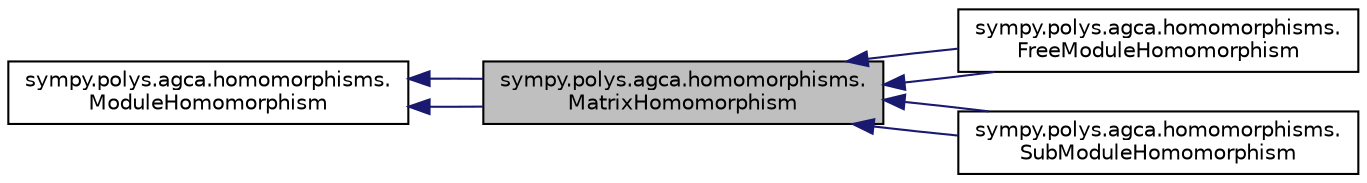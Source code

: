 digraph "sympy.polys.agca.homomorphisms.MatrixHomomorphism"
{
 // LATEX_PDF_SIZE
  edge [fontname="Helvetica",fontsize="10",labelfontname="Helvetica",labelfontsize="10"];
  node [fontname="Helvetica",fontsize="10",shape=record];
  rankdir="LR";
  Node1 [label="sympy.polys.agca.homomorphisms.\lMatrixHomomorphism",height=0.2,width=0.4,color="black", fillcolor="grey75", style="filled", fontcolor="black",tooltip=" "];
  Node2 -> Node1 [dir="back",color="midnightblue",fontsize="10",style="solid",fontname="Helvetica"];
  Node2 [label="sympy.polys.agca.homomorphisms.\lModuleHomomorphism",height=0.2,width=0.4,color="black", fillcolor="white", style="filled",URL="$classsympy_1_1polys_1_1agca_1_1homomorphisms_1_1ModuleHomomorphism.html",tooltip=" "];
  Node2 -> Node1 [dir="back",color="midnightblue",fontsize="10",style="solid",fontname="Helvetica"];
  Node1 -> Node3 [dir="back",color="midnightblue",fontsize="10",style="solid",fontname="Helvetica"];
  Node3 [label="sympy.polys.agca.homomorphisms.\lFreeModuleHomomorphism",height=0.2,width=0.4,color="black", fillcolor="white", style="filled",URL="$classsympy_1_1polys_1_1agca_1_1homomorphisms_1_1FreeModuleHomomorphism.html",tooltip=" "];
  Node1 -> Node3 [dir="back",color="midnightblue",fontsize="10",style="solid",fontname="Helvetica"];
  Node1 -> Node4 [dir="back",color="midnightblue",fontsize="10",style="solid",fontname="Helvetica"];
  Node4 [label="sympy.polys.agca.homomorphisms.\lSubModuleHomomorphism",height=0.2,width=0.4,color="black", fillcolor="white", style="filled",URL="$classsympy_1_1polys_1_1agca_1_1homomorphisms_1_1SubModuleHomomorphism.html",tooltip=" "];
  Node1 -> Node4 [dir="back",color="midnightblue",fontsize="10",style="solid",fontname="Helvetica"];
}
